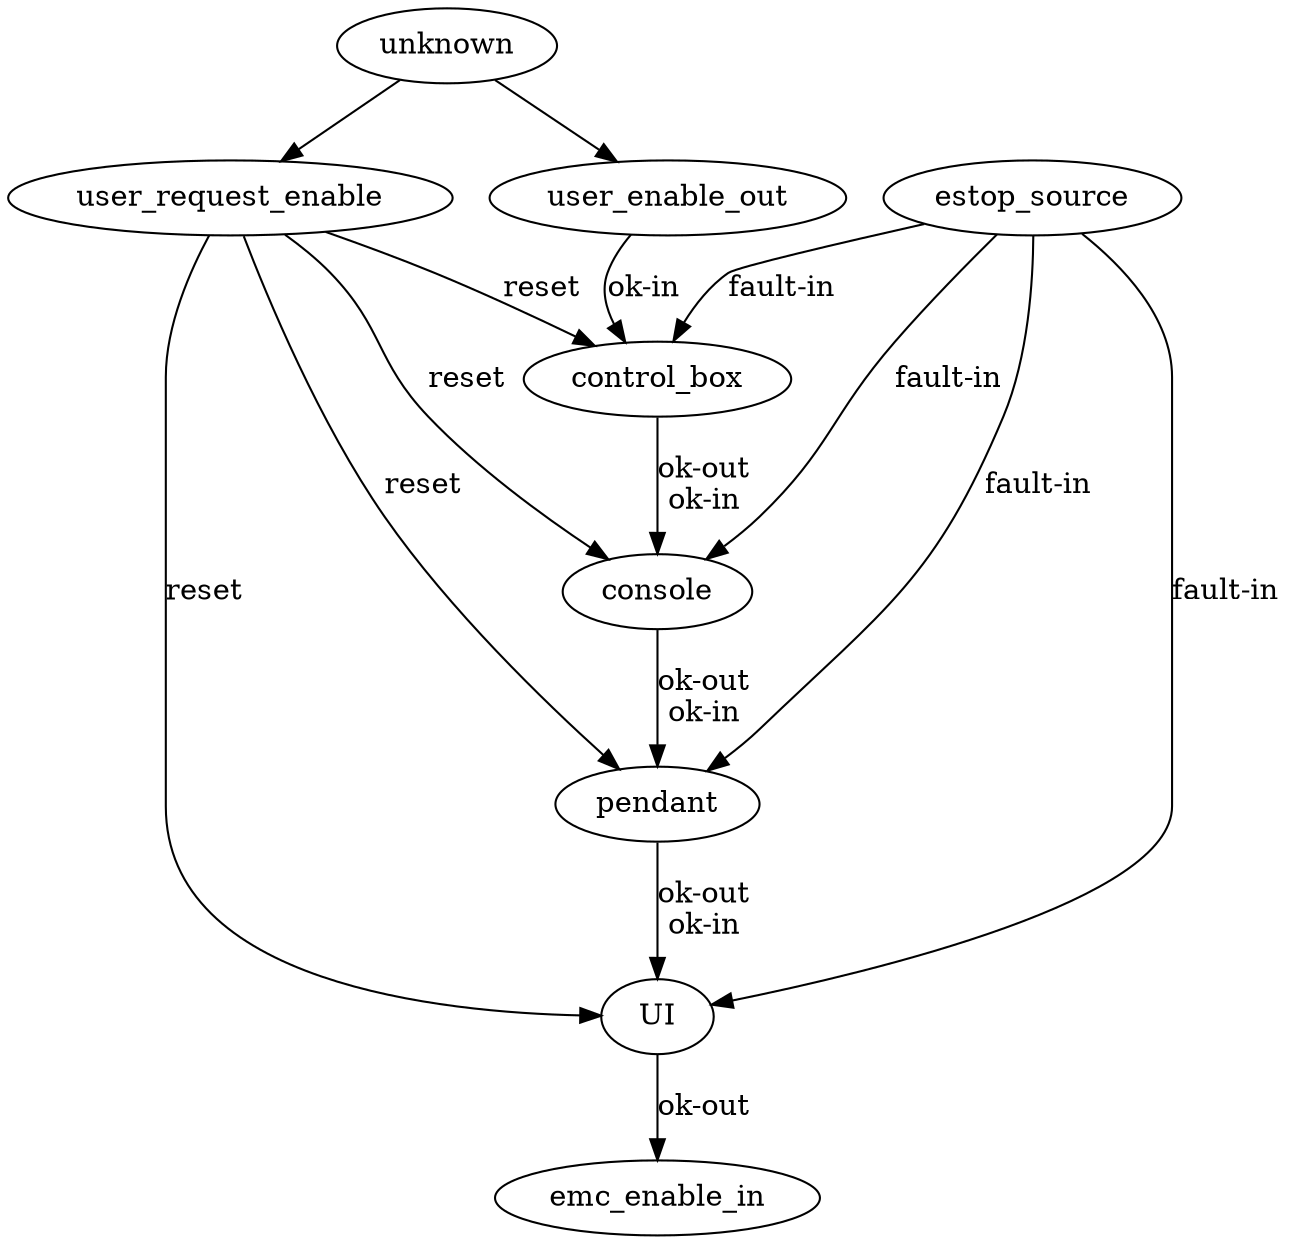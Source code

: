 digraph estop_external_chain {
    unknown -> {user_enable_out user_request_enable}
    user_enable_out -> control_box [label="ok-in"];
    control_box -> console [label="ok-out\nok-in"];
    console -> pendant [label="ok-out\nok-in"];
    pendant -> UI  [label="ok-out\nok-in"];
    UI -> emc_enable_in  [label="ok-out"];
    user_request_enable -> {control_box console pendant UI}  [label="reset"];
    estop_source -> {control_box console pendant UI}  [label="fault-in"];
}